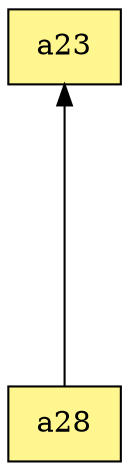 digraph G {
rankdir=BT;ranksep="2.0";
"a23" [shape=record,fillcolor=khaki1,style=filled,label="{a23}"];
"a28" [shape=record,fillcolor=khaki1,style=filled,label="{a28}"];
"a28" -> "a23"
}